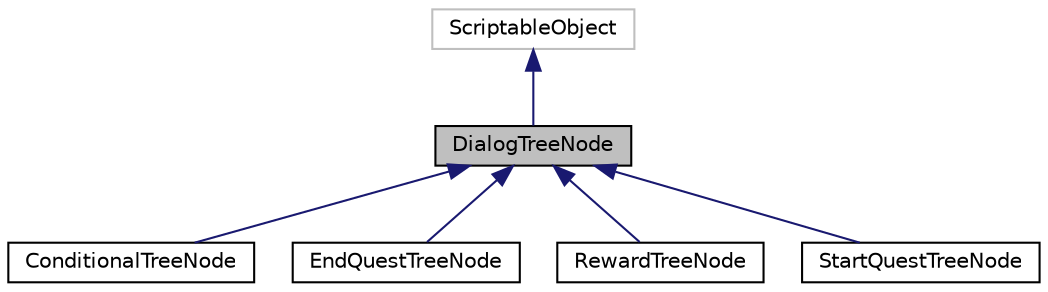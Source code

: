 digraph "DialogTreeNode"
{
  edge [fontname="Helvetica",fontsize="10",labelfontname="Helvetica",labelfontsize="10"];
  node [fontname="Helvetica",fontsize="10",shape=record];
  Node1 [label="DialogTreeNode",height=0.2,width=0.4,color="black", fillcolor="grey75", style="filled", fontcolor="black"];
  Node2 -> Node1 [dir="back",color="midnightblue",fontsize="10",style="solid",fontname="Helvetica"];
  Node2 [label="ScriptableObject",height=0.2,width=0.4,color="grey75", fillcolor="white", style="filled"];
  Node1 -> Node3 [dir="back",color="midnightblue",fontsize="10",style="solid",fontname="Helvetica"];
  Node3 [label="ConditionalTreeNode",height=0.2,width=0.4,color="black", fillcolor="white", style="filled",URL="$class_conditional_tree_node.html",tooltip="Developed by: Higor (hcmb) A ConditionalTreeNode will receive and list of IPreConditions and will onl..."];
  Node1 -> Node4 [dir="back",color="midnightblue",fontsize="10",style="solid",fontname="Helvetica"];
  Node4 [label="EndQuestTreeNode",height=0.2,width=0.4,color="black", fillcolor="white", style="filled",URL="$class_end_quest_tree_node.html",tooltip="Developed by: Higor (hcmb) A RewardTreeNode will have a list of rewards that will be given for the pl..."];
  Node1 -> Node5 [dir="back",color="midnightblue",fontsize="10",style="solid",fontname="Helvetica"];
  Node5 [label="RewardTreeNode",height=0.2,width=0.4,color="black", fillcolor="white", style="filled",URL="$class_reward_tree_node.html",tooltip="Developed by: Higor (hcmb) A RewardTreeNode will have a list of rewards that will be given for the pl..."];
  Node1 -> Node6 [dir="back",color="midnightblue",fontsize="10",style="solid",fontname="Helvetica"];
  Node6 [label="StartQuestTreeNode",height=0.2,width=0.4,color="black", fillcolor="white", style="filled",URL="$class_start_quest_tree_node.html",tooltip="Developed by: Higor (hcmb) A RewardTreeNode will have a list of rewards that will be given for the pl..."];
}
